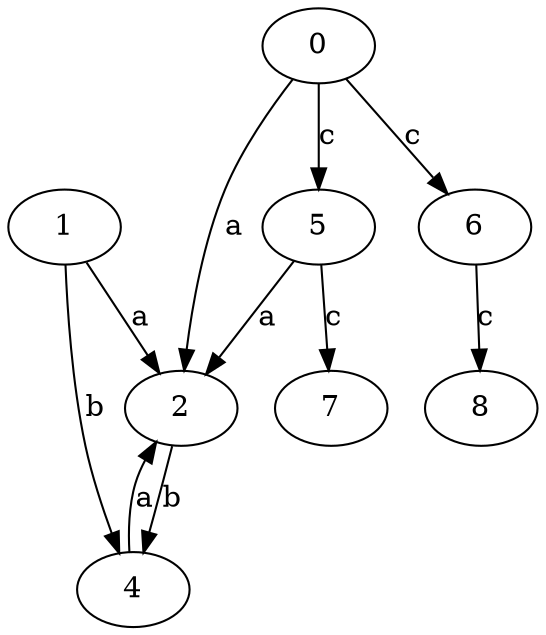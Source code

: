strict digraph  {
2;
0;
4;
5;
1;
6;
7;
8;
2 -> 4  [label=b];
0 -> 2  [label=a];
0 -> 5  [label=c];
0 -> 6  [label=c];
4 -> 2  [label=a];
5 -> 2  [label=a];
5 -> 7  [label=c];
1 -> 2  [label=a];
1 -> 4  [label=b];
6 -> 8  [label=c];
}

